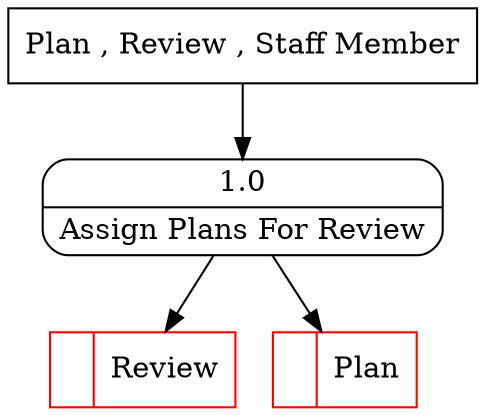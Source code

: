 digraph dfd2{ 
node[shape=record]
200 [label="<f0>  |<f1> Review " color=red];
201 [label="<f0>  |<f1> Plan " color=red];
202 [label="Plan , Review , Staff Member" shape=box];
203 [label="{<f0> 1.0|<f1> Assign Plans For Review }" shape=Mrecord];
202 -> 203
203 -> 201
203 -> 200
}